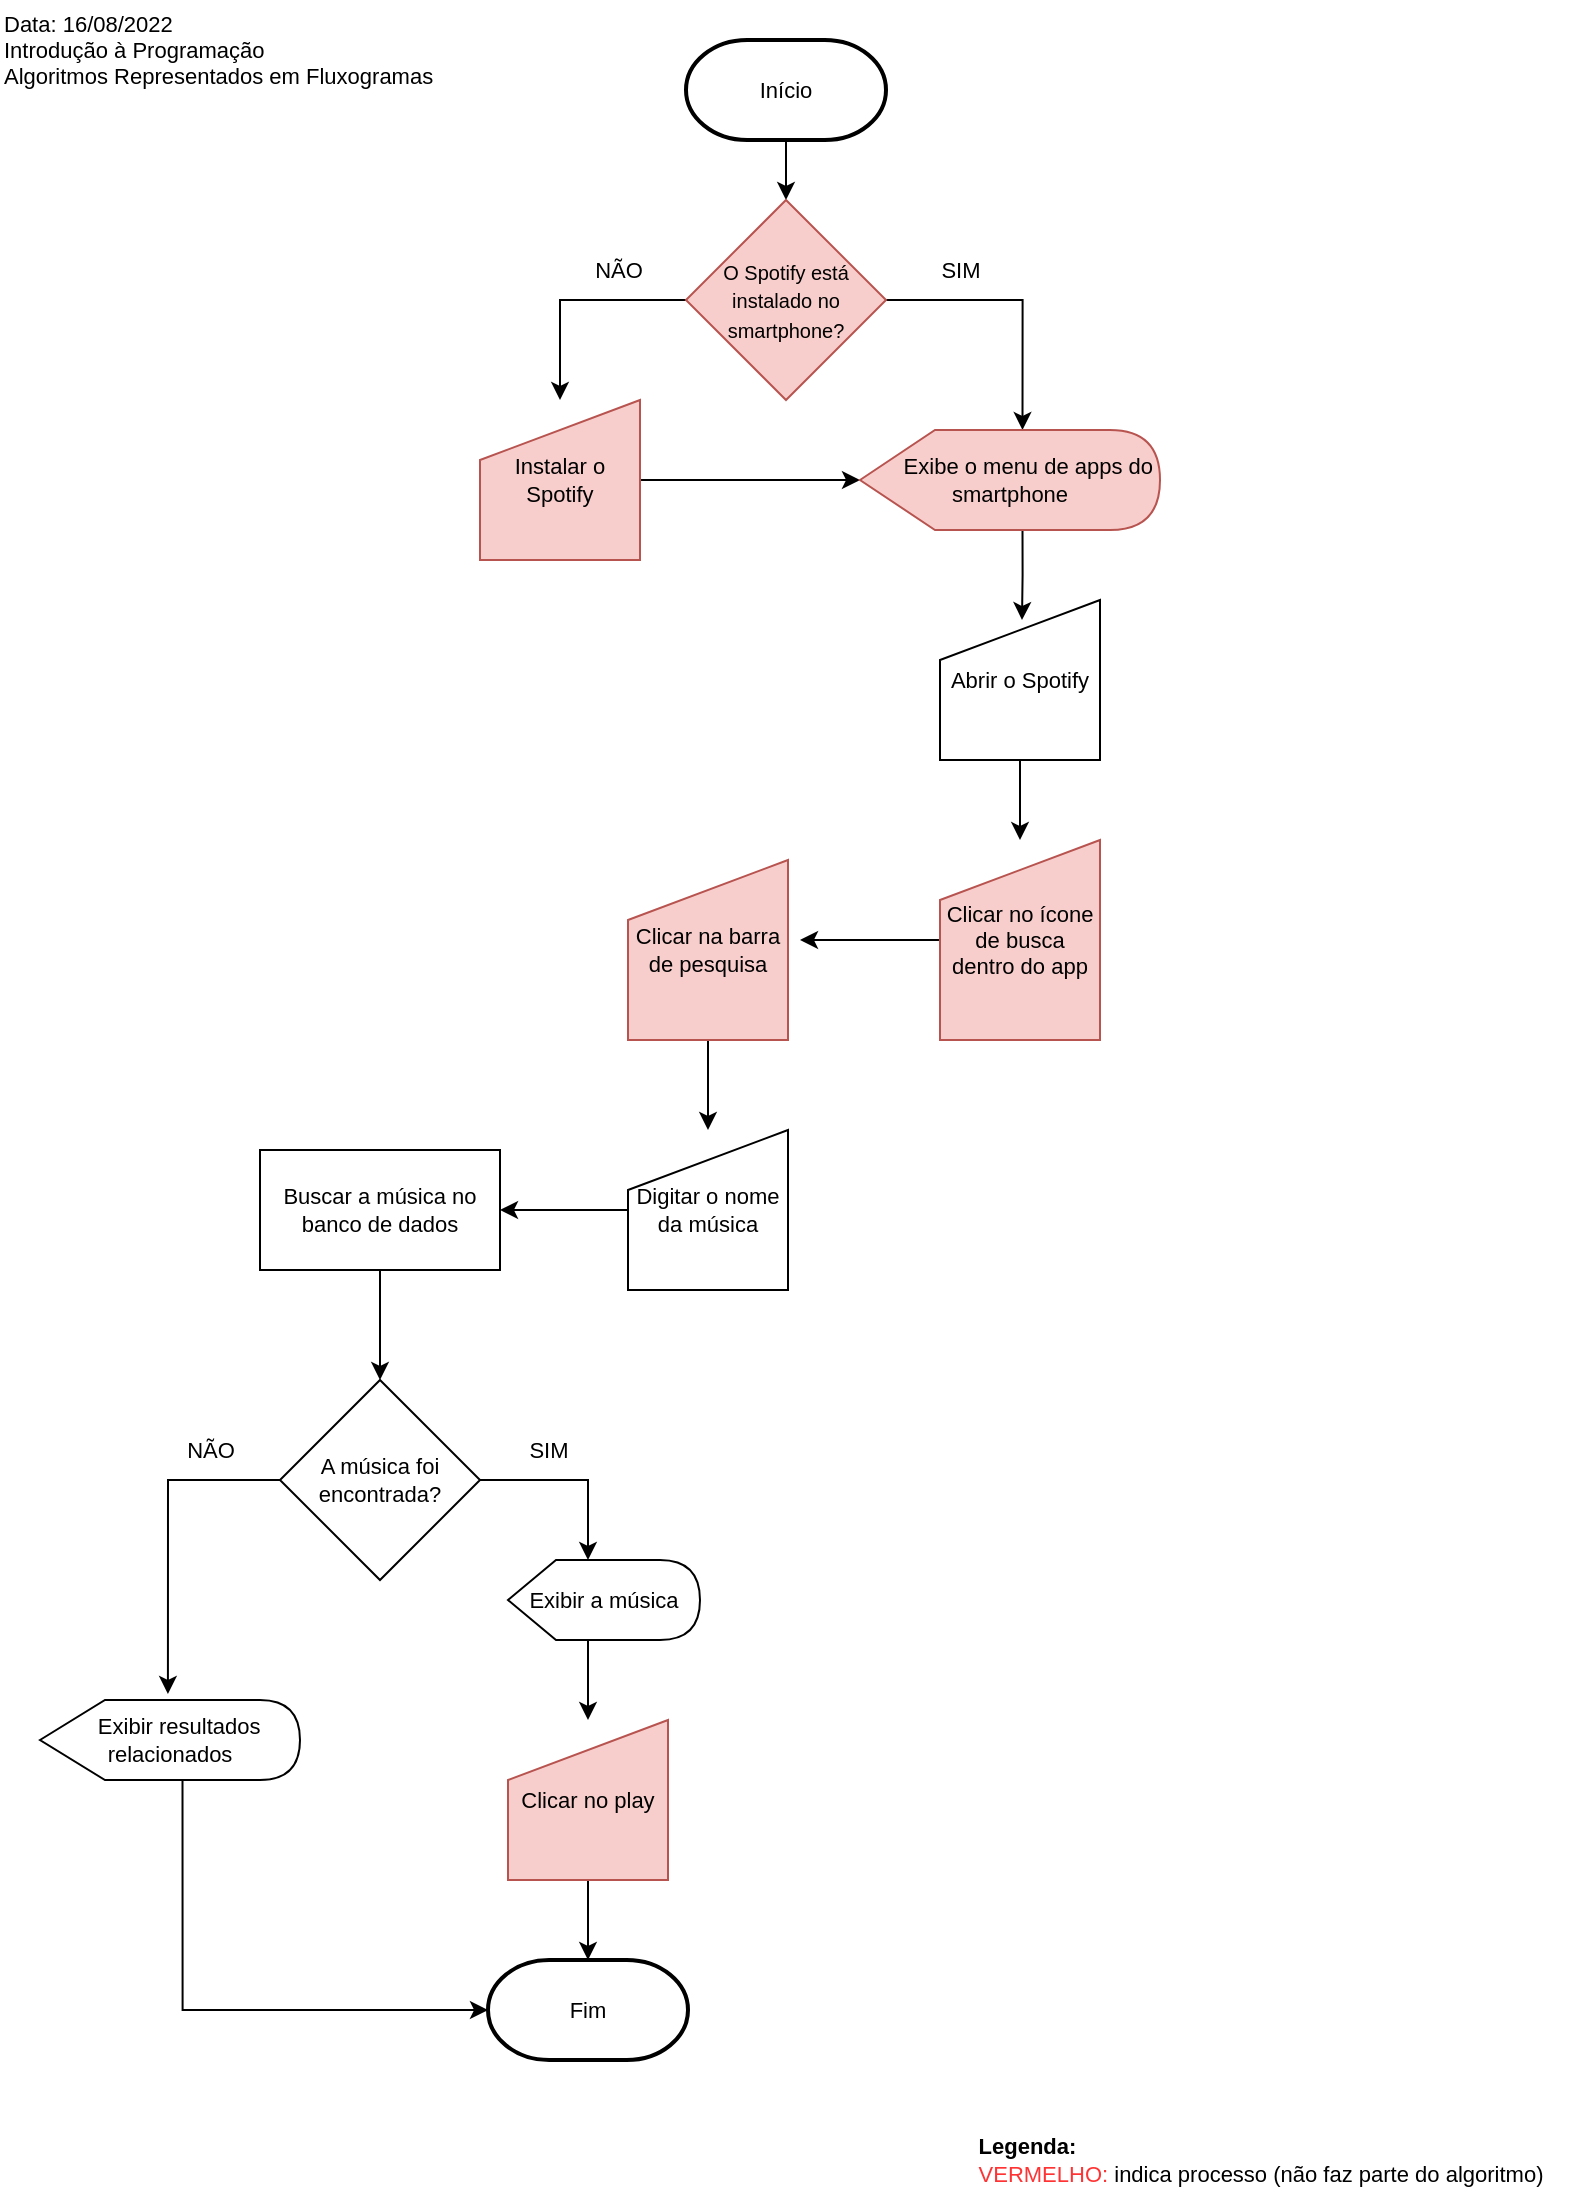 <mxfile version="20.2.5" type="google"><diagram id="2PNH5Yf0Ciuh-X4etg0y" name="Página-1"><mxGraphModel grid="1" page="1" gridSize="10" guides="1" tooltips="1" connect="1" arrows="1" fold="1" pageScale="1" pageWidth="827" pageHeight="1169" math="0" shadow="0"><root><mxCell id="0"/><mxCell id="1" parent="0"/><mxCell id="BXU_GxiJUr8l2BKreLJ6-4" style="edgeStyle=orthogonalEdgeStyle;rounded=0;orthogonalLoop=1;jettySize=auto;html=1;exitX=0.5;exitY=1;exitDx=0;exitDy=0;exitPerimeter=0;entryX=0.5;entryY=0;entryDx=0;entryDy=0;entryPerimeter=0;fontSize=10;" edge="1" parent="1" source="BXU_GxiJUr8l2BKreLJ6-2" target="BXU_GxiJUr8l2BKreLJ6-3"><mxGeometry relative="1" as="geometry"/></mxCell><mxCell id="BXU_GxiJUr8l2BKreLJ6-2" value="Início" style="strokeWidth=2;html=1;shape=mxgraph.flowchart.terminator;whiteSpace=wrap;fontSize=11;" vertex="1" parent="1"><mxGeometry x="363" y="40" width="100" height="50" as="geometry"/></mxCell><mxCell id="BXU_GxiJUr8l2BKreLJ6-31" style="edgeStyle=orthogonalEdgeStyle;rounded=0;orthogonalLoop=1;jettySize=auto;html=1;exitX=0;exitY=0.5;exitDx=0;exitDy=0;exitPerimeter=0;entryX=0.5;entryY=0;entryDx=0;entryDy=0;fontSize=11;" edge="1" parent="1" source="BXU_GxiJUr8l2BKreLJ6-3" target="BXU_GxiJUr8l2BKreLJ6-23"><mxGeometry relative="1" as="geometry"/></mxCell><mxCell id="BXU_GxiJUr8l2BKreLJ6-32" style="edgeStyle=orthogonalEdgeStyle;rounded=0;orthogonalLoop=1;jettySize=auto;html=1;exitX=1;exitY=0.5;exitDx=0;exitDy=0;exitPerimeter=0;entryX=0;entryY=0;entryDx=81.25;entryDy=0;entryPerimeter=0;fontSize=11;" edge="1" parent="1" source="BXU_GxiJUr8l2BKreLJ6-3" target="BXU_GxiJUr8l2BKreLJ6-24"><mxGeometry relative="1" as="geometry"/></mxCell><mxCell id="BXU_GxiJUr8l2BKreLJ6-3" value="&lt;font style=&quot;font-size: 10px;&quot;&gt;O Spotify está instalado no smartphone?&lt;/font&gt;" style="strokeWidth=1;html=1;shape=mxgraph.flowchart.decision;whiteSpace=wrap;fillColor=#f8cecc;strokeColor=#b85450;" vertex="1" parent="1"><mxGeometry x="363" y="120" width="100" height="100" as="geometry"/></mxCell><mxCell id="BXU_GxiJUr8l2BKreLJ6-9" value="SIM" style="text;html=1;align=center;verticalAlign=middle;resizable=0;points=[];autosize=1;strokeColor=none;fillColor=none;fontSize=11;" vertex="1" parent="1"><mxGeometry x="480" y="140" width="40" height="30" as="geometry"/></mxCell><mxCell id="BXU_GxiJUr8l2BKreLJ6-11" value="NÃO" style="text;html=1;align=center;verticalAlign=middle;resizable=0;points=[];autosize=1;strokeColor=none;fillColor=none;fontSize=11;" vertex="1" parent="1"><mxGeometry x="304" y="140" width="50" height="30" as="geometry"/></mxCell><mxCell id="BXU_GxiJUr8l2BKreLJ6-41" style="edgeStyle=orthogonalEdgeStyle;rounded=0;orthogonalLoop=1;jettySize=auto;html=1;exitX=0.5;exitY=1;exitDx=0;exitDy=0;entryX=0.5;entryY=0;entryDx=0;entryDy=0;entryPerimeter=0;fontSize=11;" edge="1" parent="1" source="BXU_GxiJUr8l2BKreLJ6-22" target="BXU_GxiJUr8l2BKreLJ6-29"><mxGeometry relative="1" as="geometry"/></mxCell><mxCell id="BXU_GxiJUr8l2BKreLJ6-22" value="Buscar a música no banco de dados" style="rounded=0;whiteSpace=wrap;html=1;fontSize=11;" vertex="1" parent="1"><mxGeometry x="150" y="595" width="120" height="60" as="geometry"/></mxCell><mxCell id="BXU_GxiJUr8l2BKreLJ6-33" style="edgeStyle=orthogonalEdgeStyle;rounded=0;orthogonalLoop=1;jettySize=auto;html=1;exitX=1;exitY=0.5;exitDx=0;exitDy=0;entryX=0;entryY=0.5;entryDx=0;entryDy=0;entryPerimeter=0;fontSize=11;" edge="1" parent="1" source="BXU_GxiJUr8l2BKreLJ6-23" target="BXU_GxiJUr8l2BKreLJ6-24"><mxGeometry relative="1" as="geometry"/></mxCell><mxCell id="BXU_GxiJUr8l2BKreLJ6-23" value="Instalar o Spotify" style="shape=manualInput;whiteSpace=wrap;html=1;fontSize=11;fillColor=#f8cecc;strokeColor=#b85450;" vertex="1" parent="1"><mxGeometry x="260" y="220" width="80" height="80" as="geometry"/></mxCell><mxCell id="BXU_GxiJUr8l2BKreLJ6-36" style="edgeStyle=orthogonalEdgeStyle;rounded=0;orthogonalLoop=1;jettySize=auto;html=1;exitX=0;exitY=0;exitDx=81.25;exitDy=50;exitPerimeter=0;fontSize=11;" edge="1" parent="1" source="BXU_GxiJUr8l2BKreLJ6-24"><mxGeometry relative="1" as="geometry"><mxPoint x="531" y="330" as="targetPoint"/></mxGeometry></mxCell><mxCell id="BXU_GxiJUr8l2BKreLJ6-24" value="&amp;nbsp; &amp;nbsp; &amp;nbsp; Exibe o menu de apps do smartphone" style="shape=display;whiteSpace=wrap;html=1;fontSize=11;fillColor=#f8cecc;strokeColor=#b85450;" vertex="1" parent="1"><mxGeometry x="450" y="235" width="150" height="50" as="geometry"/></mxCell><mxCell id="BXU_GxiJUr8l2BKreLJ6-37" style="edgeStyle=orthogonalEdgeStyle;rounded=0;orthogonalLoop=1;jettySize=auto;html=1;exitX=0.5;exitY=1;exitDx=0;exitDy=0;entryX=0.5;entryY=0;entryDx=0;entryDy=0;fontSize=11;" edge="1" parent="1" source="BXU_GxiJUr8l2BKreLJ6-25" target="BXU_GxiJUr8l2BKreLJ6-26"><mxGeometry relative="1" as="geometry"/></mxCell><mxCell id="BXU_GxiJUr8l2BKreLJ6-25" value="Abrir o Spotify" style="shape=manualInput;whiteSpace=wrap;html=1;fontSize=11;" vertex="1" parent="1"><mxGeometry x="490" y="320" width="80" height="80" as="geometry"/></mxCell><mxCell id="BXU_GxiJUr8l2BKreLJ6-46" style="edgeStyle=orthogonalEdgeStyle;rounded=0;orthogonalLoop=1;jettySize=auto;html=1;exitX=0;exitY=0.5;exitDx=0;exitDy=0;fontSize=11;" edge="1" parent="1" source="BXU_GxiJUr8l2BKreLJ6-26"><mxGeometry relative="1" as="geometry"><mxPoint x="420" y="490" as="targetPoint"/></mxGeometry></mxCell><mxCell id="BXU_GxiJUr8l2BKreLJ6-26" value="Clicar no ícone de busca dentro do app" style="shape=manualInput;whiteSpace=wrap;html=1;fontSize=11;fillColor=#f8cecc;strokeColor=#b85450;" vertex="1" parent="1"><mxGeometry x="490" y="440" width="80" height="100" as="geometry"/></mxCell><mxCell id="BXU_GxiJUr8l2BKreLJ6-39" style="edgeStyle=orthogonalEdgeStyle;rounded=0;orthogonalLoop=1;jettySize=auto;html=1;exitX=0.5;exitY=1;exitDx=0;exitDy=0;entryX=0.5;entryY=0;entryDx=0;entryDy=0;fontSize=11;" edge="1" parent="1" source="BXU_GxiJUr8l2BKreLJ6-27" target="BXU_GxiJUr8l2BKreLJ6-28"><mxGeometry relative="1" as="geometry"/></mxCell><mxCell id="BXU_GxiJUr8l2BKreLJ6-27" value="&lt;span style=&quot;color: rgb(0, 0, 0); font-family: Helvetica; font-size: 11px; font-style: normal; font-variant-ligatures: normal; font-variant-caps: normal; font-weight: 400; letter-spacing: normal; orphans: 2; text-align: center; text-indent: 0px; text-transform: none; widows: 2; word-spacing: 0px; -webkit-text-stroke-width: 0px; text-decoration-thickness: initial; text-decoration-style: initial; text-decoration-color: initial; float: none; display: inline !important;&quot;&gt;Clicar na barra de pesquisa&lt;/span&gt;" style="shape=manualInput;whiteSpace=wrap;html=1;fontSize=11;fillColor=#f8cecc;strokeColor=#b85450;" vertex="1" parent="1"><mxGeometry x="334" y="450" width="80" height="90" as="geometry"/></mxCell><mxCell id="BXU_GxiJUr8l2BKreLJ6-40" style="edgeStyle=orthogonalEdgeStyle;rounded=0;orthogonalLoop=1;jettySize=auto;html=1;exitX=0;exitY=0.5;exitDx=0;exitDy=0;entryX=1;entryY=0.5;entryDx=0;entryDy=0;fontSize=11;" edge="1" parent="1" source="BXU_GxiJUr8l2BKreLJ6-28" target="BXU_GxiJUr8l2BKreLJ6-22"><mxGeometry relative="1" as="geometry"/></mxCell><mxCell id="BXU_GxiJUr8l2BKreLJ6-28" value="Digitar o nome da música" style="shape=manualInput;whiteSpace=wrap;html=1;fontSize=11;" vertex="1" parent="1"><mxGeometry x="334" y="585" width="80" height="80" as="geometry"/></mxCell><mxCell id="BXU_GxiJUr8l2BKreLJ6-42" style="edgeStyle=orthogonalEdgeStyle;rounded=0;orthogonalLoop=1;jettySize=auto;html=1;exitX=1;exitY=0.5;exitDx=0;exitDy=0;exitPerimeter=0;entryX=0;entryY=0;entryDx=40;entryDy=0;entryPerimeter=0;fontSize=11;" edge="1" parent="1" source="BXU_GxiJUr8l2BKreLJ6-29" target="BXU_GxiJUr8l2BKreLJ6-30"><mxGeometry relative="1" as="geometry"/></mxCell><mxCell id="BXU_GxiJUr8l2BKreLJ6-55" style="edgeStyle=orthogonalEdgeStyle;rounded=0;orthogonalLoop=1;jettySize=auto;html=1;exitX=0;exitY=0.5;exitDx=0;exitDy=0;exitPerimeter=0;entryX=0.492;entryY=-0.075;entryDx=0;entryDy=0;entryPerimeter=0;fontSize=11;fontColor=#FF3333;" edge="1" parent="1" source="BXU_GxiJUr8l2BKreLJ6-29" target="BXU_GxiJUr8l2BKreLJ6-54"><mxGeometry relative="1" as="geometry"/></mxCell><mxCell id="BXU_GxiJUr8l2BKreLJ6-29" value="A música foi encontrada?" style="strokeWidth=1;html=1;shape=mxgraph.flowchart.decision;whiteSpace=wrap;fontSize=11;" vertex="1" parent="1"><mxGeometry x="160" y="710" width="100" height="100" as="geometry"/></mxCell><mxCell id="BXU_GxiJUr8l2BKreLJ6-47" style="edgeStyle=orthogonalEdgeStyle;rounded=0;orthogonalLoop=1;jettySize=auto;html=1;exitX=0;exitY=0;exitDx=40;exitDy=40;exitPerimeter=0;entryX=0.5;entryY=0;entryDx=0;entryDy=0;fontSize=11;" edge="1" parent="1" source="BXU_GxiJUr8l2BKreLJ6-30" target="BXU_GxiJUr8l2BKreLJ6-44"><mxGeometry relative="1" as="geometry"/></mxCell><mxCell id="BXU_GxiJUr8l2BKreLJ6-30" value="Exibir a música" style="shape=display;whiteSpace=wrap;html=1;fontSize=11;" vertex="1" parent="1"><mxGeometry x="274" y="800" width="96" height="40" as="geometry"/></mxCell><mxCell id="BXU_GxiJUr8l2BKreLJ6-43" value="SIM" style="text;html=1;align=center;verticalAlign=middle;resizable=0;points=[];autosize=1;strokeColor=none;fillColor=none;fontSize=11;" vertex="1" parent="1"><mxGeometry x="274" y="730" width="40" height="30" as="geometry"/></mxCell><mxCell id="BXU_GxiJUr8l2BKreLJ6-49" style="edgeStyle=orthogonalEdgeStyle;rounded=0;orthogonalLoop=1;jettySize=auto;html=1;exitX=0.5;exitY=1;exitDx=0;exitDy=0;entryX=0.5;entryY=0;entryDx=0;entryDy=0;entryPerimeter=0;fontSize=11;" edge="1" parent="1" source="BXU_GxiJUr8l2BKreLJ6-44" target="BXU_GxiJUr8l2BKreLJ6-48"><mxGeometry relative="1" as="geometry"/></mxCell><mxCell id="BXU_GxiJUr8l2BKreLJ6-44" value="Clicar no play" style="shape=manualInput;whiteSpace=wrap;html=1;fontSize=11;fillColor=#f8cecc;strokeColor=#b85450;" vertex="1" parent="1"><mxGeometry x="274" y="880" width="80" height="80" as="geometry"/></mxCell><mxCell id="BXU_GxiJUr8l2BKreLJ6-48" value="Fim" style="strokeWidth=2;html=1;shape=mxgraph.flowchart.terminator;whiteSpace=wrap;fontSize=11;" vertex="1" parent="1"><mxGeometry x="264" y="1000" width="100" height="50" as="geometry"/></mxCell><mxCell id="BXU_GxiJUr8l2BKreLJ6-51" value="NÃO" style="text;html=1;align=center;verticalAlign=middle;resizable=0;points=[];autosize=1;strokeColor=none;fillColor=none;fontSize=11;" vertex="1" parent="1"><mxGeometry x="100" y="730" width="50" height="30" as="geometry"/></mxCell><mxCell id="BXU_GxiJUr8l2BKreLJ6-52" value="&lt;div style=&quot;text-align: left;&quot;&gt;&lt;span style=&quot;background-color: initial;&quot;&gt;&lt;b&gt;Legenda:&lt;/b&gt;&lt;/span&gt;&lt;/div&gt;&lt;font color=&quot;#ff3333&quot;&gt;VERMELHO:&lt;/font&gt; indica processo (não faz parte do algoritmo)" style="text;html=1;align=center;verticalAlign=middle;resizable=0;points=[];autosize=1;strokeColor=none;fillColor=none;fontSize=11;" vertex="1" parent="1"><mxGeometry x="495" y="1080" width="310" height="40" as="geometry"/></mxCell><mxCell id="BXU_GxiJUr8l2BKreLJ6-56" style="edgeStyle=orthogonalEdgeStyle;rounded=0;orthogonalLoop=1;jettySize=auto;html=1;exitX=0;exitY=0;exitDx=71.25;exitDy=40;exitPerimeter=0;entryX=0;entryY=0.5;entryDx=0;entryDy=0;entryPerimeter=0;fontSize=11;fontColor=#FF3333;" edge="1" parent="1" source="BXU_GxiJUr8l2BKreLJ6-54" target="BXU_GxiJUr8l2BKreLJ6-48"><mxGeometry relative="1" as="geometry"/></mxCell><mxCell id="BXU_GxiJUr8l2BKreLJ6-54" value="&amp;nbsp; &amp;nbsp;Exibir resultados relacionados" style="shape=display;whiteSpace=wrap;html=1;labelBackgroundColor=none;fontSize=11;strokeWidth=1;" vertex="1" parent="1"><mxGeometry x="40" y="870" width="130" height="40" as="geometry"/></mxCell><mxCell id="BXU_GxiJUr8l2BKreLJ6-57" value="&lt;font color=&quot;#000000&quot;&gt;Data: 16/08/2022&lt;br&gt;Introdução à Programação&lt;br&gt;&lt;div style=&quot;&quot;&gt;&lt;span style=&quot;background-color: initial;&quot;&gt;Algoritmos Representados em Fluxogramas&lt;/span&gt;&lt;/div&gt;&lt;/font&gt;" style="text;html=1;align=left;verticalAlign=middle;resizable=0;points=[];autosize=1;strokeColor=none;fillColor=none;fontSize=11;fontColor=#FF3333;" vertex="1" parent="1"><mxGeometry x="20" y="20" width="240" height="50" as="geometry"/></mxCell></root></mxGraphModel></diagram></mxfile>